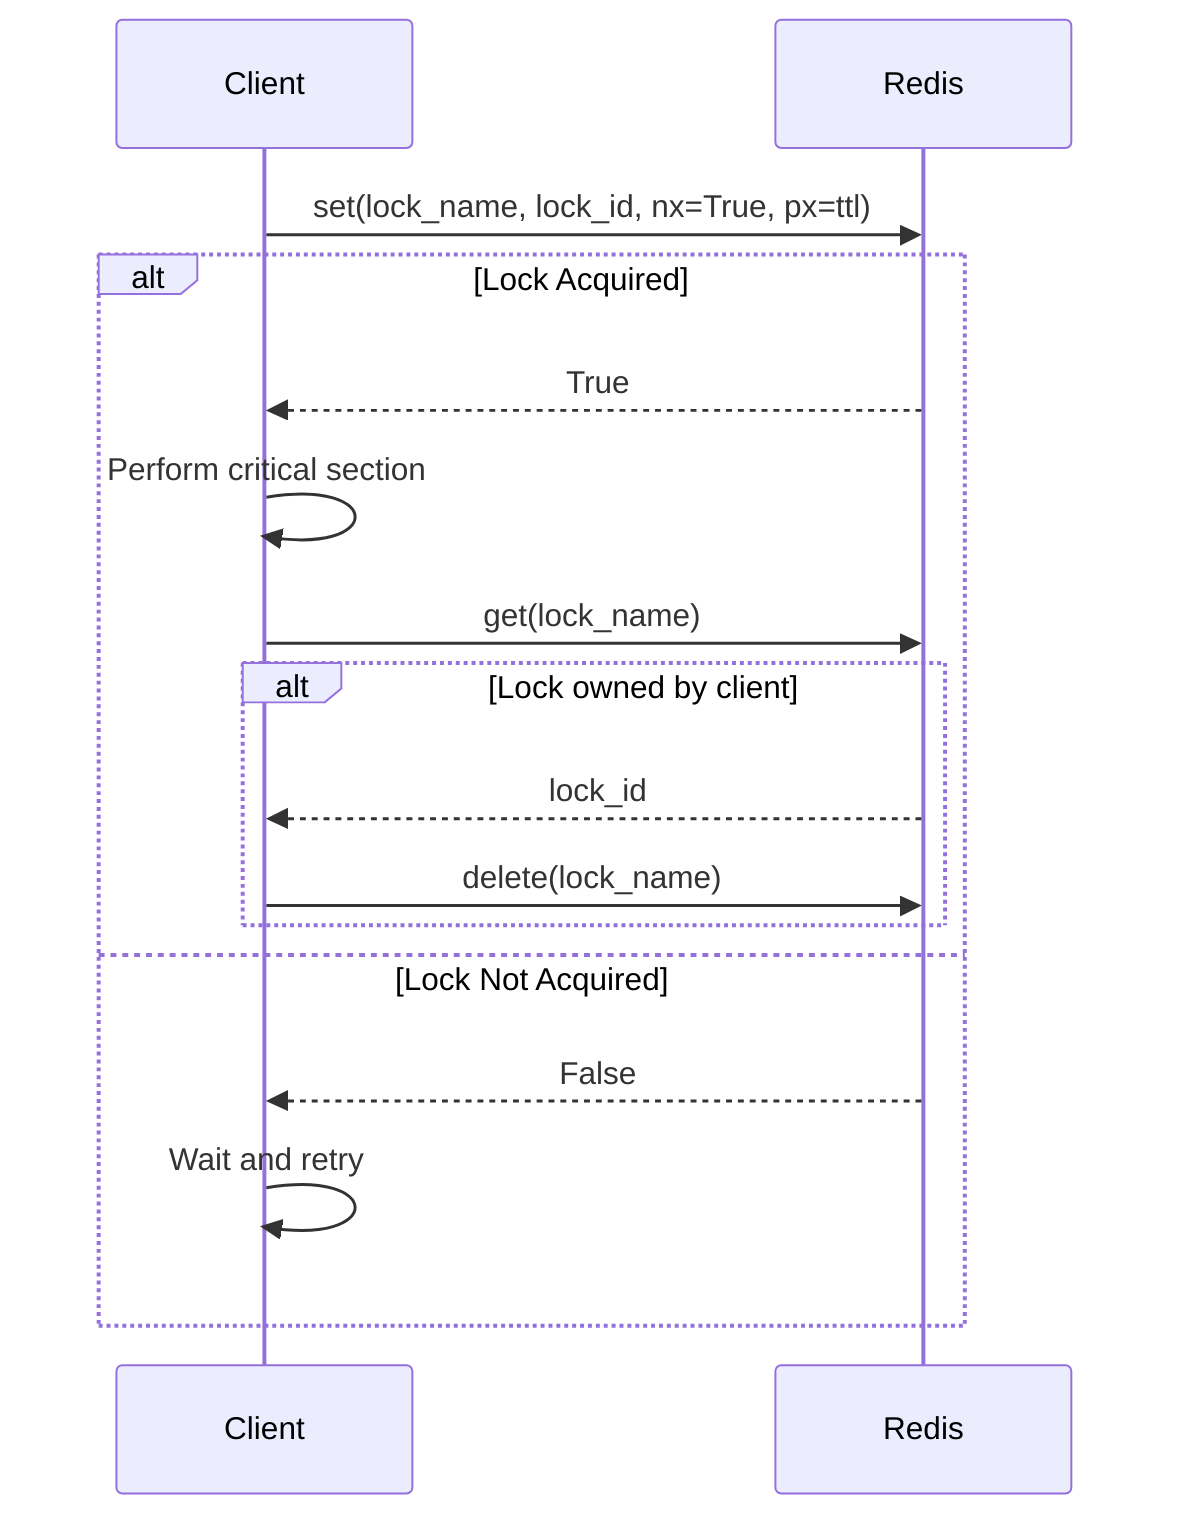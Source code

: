 sequenceDiagram
    participant Client
    participant Redis
    Client->>Redis: set(lock_name, lock_id, nx=True, px=ttl)
    alt Lock Acquired
        Redis-->>Client: True
        Client->>Client: Perform critical section
        Client->>Redis: get(lock_name)
        alt Lock owned by client
            Redis-->>Client: lock_id
            Client->>Redis: delete(lock_name)
        end
    else Lock Not Acquired
        Redis-->>Client: False
        Client->>Client: Wait and retry
    end